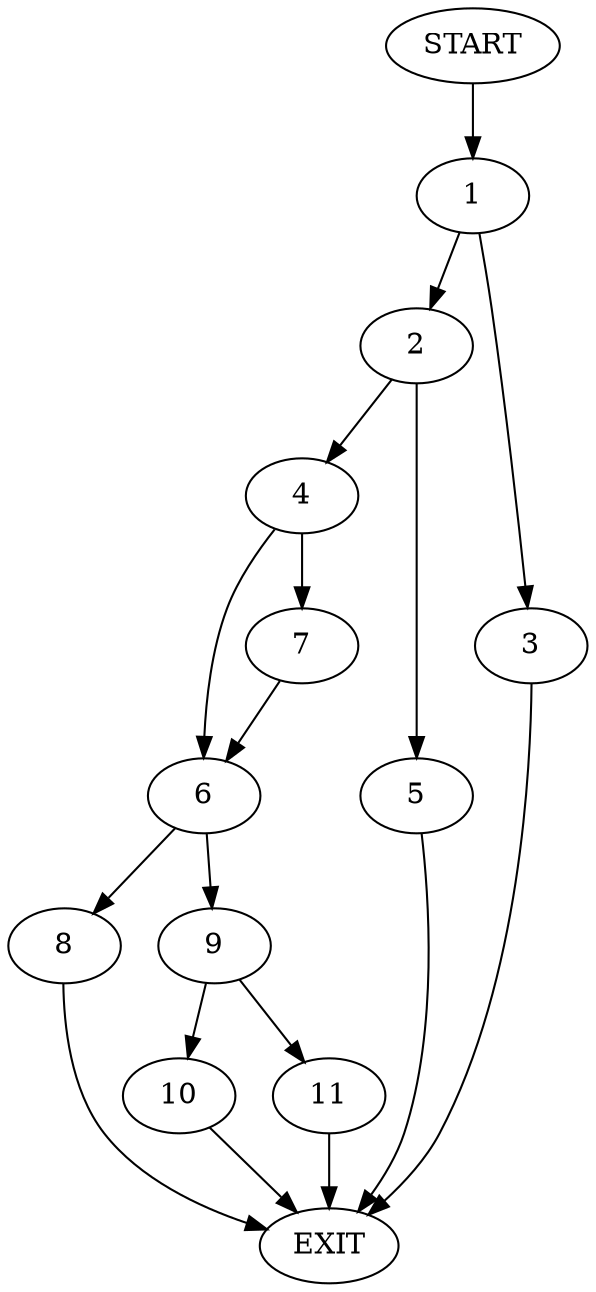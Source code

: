 digraph {
0 [label="START"]
12 [label="EXIT"]
0 -> 1
1 -> 2
1 -> 3
2 -> 4
2 -> 5
3 -> 12
5 -> 12
4 -> 6
4 -> 7
6 -> 8
6 -> 9
7 -> 6
9 -> 10
9 -> 11
8 -> 12
11 -> 12
10 -> 12
}
